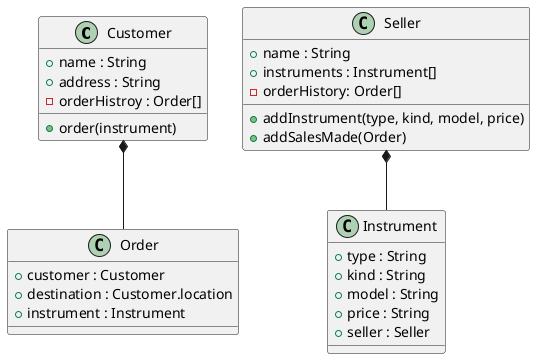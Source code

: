 @startuml

class Customer {
    + name : String
    + address : String
    - orderHistroy : Order[]
    + order(instrument)
}


class Seller {
    + name : String
    + instruments : Instrument[]
    - orderHistory: Order[]
    + addInstrument(type, kind, model, price)
    + addSalesMade(Order)
}

class Instrument {
    + type : String
    + kind : String
    + model : String
    + price : String
    + seller : Seller
}

class Order {
    + customer : Customer
    + destination : Customer.location
    + instrument : Instrument
}

Customer *-- Order
Seller *-- Instrument

@enduml